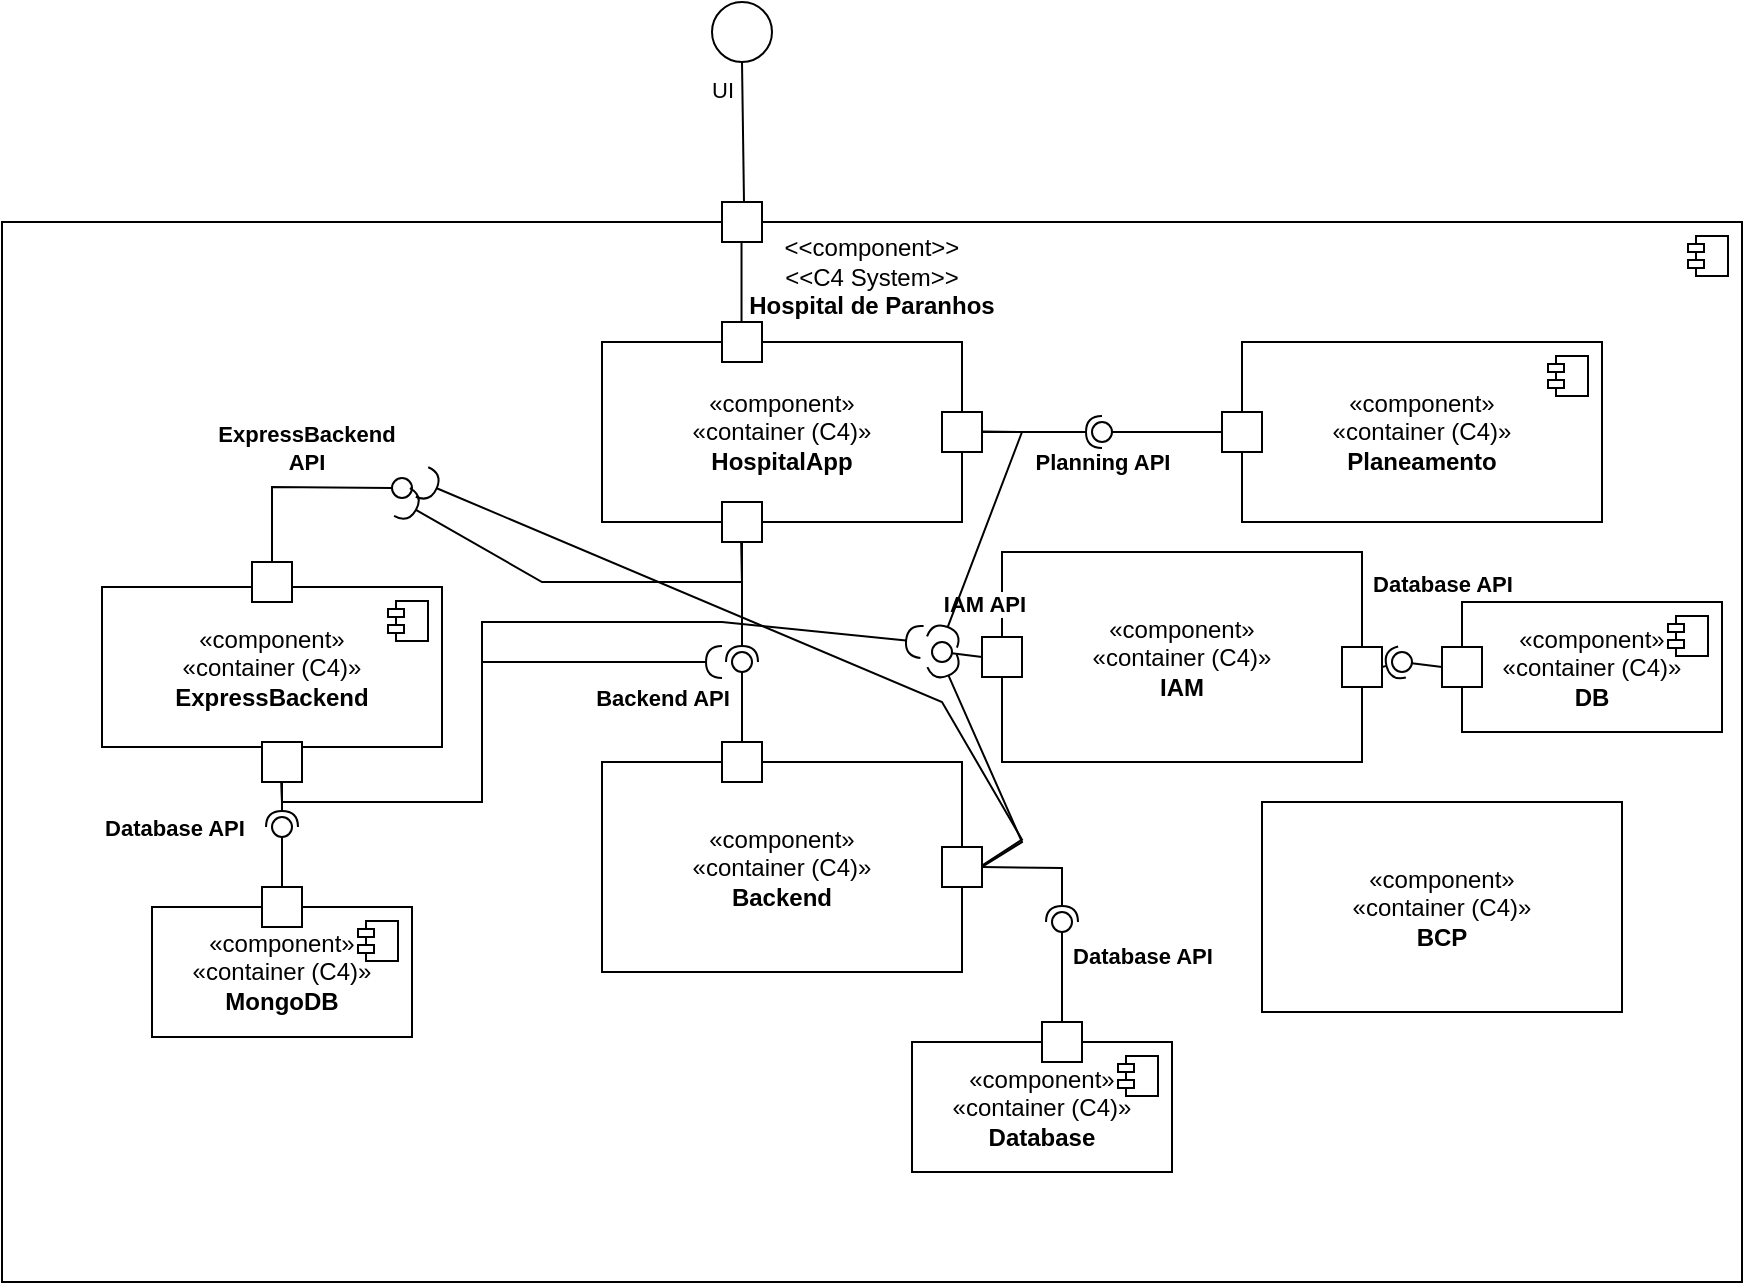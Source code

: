 <mxfile version="24.1.0" type="device">
  <diagram name="Página-1" id="HnM5bIwWVijFqjH4xQIT">
    <mxGraphModel dx="1996" dy="1364" grid="1" gridSize="10" guides="1" tooltips="1" connect="1" arrows="1" fold="1" page="1" pageScale="1" pageWidth="827" pageHeight="1169" math="0" shadow="0">
      <root>
        <mxCell id="0" />
        <mxCell id="1" parent="0" />
        <mxCell id="-QEYVNw1Sq_qMehAPY2h-3" value="&amp;lt;&amp;lt;component&amp;gt;&amp;gt;&lt;div&gt;&amp;lt;&amp;lt;C4 System&amp;gt;&amp;gt;&lt;br&gt;&lt;b&gt;Hospital de Paranhos&lt;/b&gt;&lt;/div&gt;&lt;div&gt;&lt;b&gt;&lt;br&gt;&lt;/b&gt;&lt;/div&gt;&lt;div&gt;&lt;b&gt;&lt;br&gt;&lt;/b&gt;&lt;/div&gt;&lt;div&gt;&lt;b&gt;&lt;br&gt;&lt;/b&gt;&lt;/div&gt;&lt;div&gt;&lt;b&gt;&lt;br&gt;&lt;/b&gt;&lt;/div&gt;&lt;div&gt;&lt;b&gt;&lt;br&gt;&lt;/b&gt;&lt;/div&gt;&lt;div&gt;&lt;b&gt;&lt;br&gt;&lt;/b&gt;&lt;/div&gt;&lt;div&gt;&lt;b&gt;&lt;br&gt;&lt;/b&gt;&lt;/div&gt;&lt;div&gt;&lt;b&gt;&lt;br&gt;&lt;/b&gt;&lt;/div&gt;&lt;div&gt;&lt;b&gt;&lt;br&gt;&lt;/b&gt;&lt;/div&gt;&lt;div&gt;&lt;b&gt;&lt;br&gt;&lt;/b&gt;&lt;/div&gt;&lt;div&gt;&lt;b&gt;&lt;br&gt;&lt;/b&gt;&lt;/div&gt;&lt;div&gt;&lt;b&gt;&lt;br&gt;&lt;/b&gt;&lt;/div&gt;&lt;div&gt;&lt;b&gt;&lt;br&gt;&lt;/b&gt;&lt;/div&gt;&lt;div&gt;&lt;b&gt;&lt;br&gt;&lt;/b&gt;&lt;/div&gt;&lt;div&gt;&lt;b&gt;&lt;br&gt;&lt;/b&gt;&lt;/div&gt;&lt;div&gt;&lt;b&gt;&lt;br&gt;&lt;/b&gt;&lt;/div&gt;&lt;div&gt;&lt;b&gt;&lt;br&gt;&lt;/b&gt;&lt;/div&gt;&lt;div&gt;&lt;b&gt;&lt;br&gt;&lt;/b&gt;&lt;/div&gt;&lt;div&gt;&lt;b&gt;&lt;br&gt;&lt;/b&gt;&lt;/div&gt;&lt;div&gt;&lt;b&gt;&lt;br&gt;&lt;/b&gt;&lt;/div&gt;&lt;div&gt;&lt;b&gt;&lt;br&gt;&lt;/b&gt;&lt;/div&gt;&lt;div&gt;&lt;b&gt;&lt;br&gt;&lt;/b&gt;&lt;/div&gt;&lt;div&gt;&lt;b&gt;&lt;br&gt;&lt;/b&gt;&lt;/div&gt;&lt;div&gt;&lt;b&gt;&lt;br&gt;&lt;/b&gt;&lt;/div&gt;&lt;div&gt;&lt;b&gt;&lt;br&gt;&lt;/b&gt;&lt;/div&gt;&lt;div&gt;&lt;b&gt;&lt;br&gt;&lt;/b&gt;&lt;/div&gt;&lt;div&gt;&lt;b&gt;&lt;br&gt;&lt;/b&gt;&lt;/div&gt;&lt;div&gt;&lt;b&gt;&lt;br&gt;&lt;/b&gt;&lt;/div&gt;&lt;div&gt;&lt;b&gt;&lt;br&gt;&lt;/b&gt;&lt;/div&gt;&lt;div&gt;&lt;b&gt;&lt;br&gt;&lt;/b&gt;&lt;/div&gt;&lt;div&gt;&lt;br&gt;&lt;/div&gt;&lt;div&gt;&lt;br&gt;&lt;/div&gt;&lt;div&gt;&lt;br&gt;&lt;/div&gt;" style="html=1;dropTarget=0;whiteSpace=wrap;" parent="1" vertex="1">
          <mxGeometry x="-20" y="280" width="870" height="530" as="geometry" />
        </mxCell>
        <mxCell id="-QEYVNw1Sq_qMehAPY2h-4" value="" style="shape=module;jettyWidth=8;jettyHeight=4;" parent="-QEYVNw1Sq_qMehAPY2h-3" vertex="1">
          <mxGeometry x="1" width="20" height="20" relative="1" as="geometry">
            <mxPoint x="-27" y="7" as="offset" />
          </mxGeometry>
        </mxCell>
        <mxCell id="-QEYVNw1Sq_qMehAPY2h-5" value="" style="verticalLabelPosition=bottom;verticalAlign=top;html=1;shape=mxgraph.basic.rect;fillColor2=none;strokeWidth=1;size=20;indent=5;" parent="1" vertex="1">
          <mxGeometry x="340" y="270" width="20" height="20" as="geometry" />
        </mxCell>
        <mxCell id="-QEYVNw1Sq_qMehAPY2h-6" value="" style="endArrow=none;html=1;rounded=0;exitX=0.488;exitY=0.015;exitDx=0;exitDy=0;exitPerimeter=0;entryX=0.488;entryY=1.026;entryDx=0;entryDy=0;entryPerimeter=0;" parent="1" source="-QEYVNw1Sq_qMehAPY2h-27" target="-QEYVNw1Sq_qMehAPY2h-5" edge="1">
          <mxGeometry width="50" height="50" relative="1" as="geometry">
            <mxPoint x="410" y="370" as="sourcePoint" />
            <mxPoint x="460" y="320" as="targetPoint" />
          </mxGeometry>
        </mxCell>
        <mxCell id="-QEYVNw1Sq_qMehAPY2h-7" value="" style="ellipse;whiteSpace=wrap;html=1;align=center;aspect=fixed;fillColor=none;strokeColor=none;resizable=0;perimeter=centerPerimeter;rotatable=0;allowArrows=0;points=[];outlineConnect=1;" parent="1" vertex="1">
          <mxGeometry x="370" y="390" width="10" height="10" as="geometry" />
        </mxCell>
        <mxCell id="-QEYVNw1Sq_qMehAPY2h-8" value="" style="ellipse;whiteSpace=wrap;html=1;aspect=fixed;" parent="1" vertex="1">
          <mxGeometry x="335" y="170" width="30" height="30" as="geometry" />
        </mxCell>
        <mxCell id="-QEYVNw1Sq_qMehAPY2h-9" value="" style="endArrow=none;html=1;rounded=0;entryX=0.5;entryY=1;entryDx=0;entryDy=0;exitX=0.55;exitY=0.011;exitDx=0;exitDy=0;exitPerimeter=0;" parent="1" source="-QEYVNw1Sq_qMehAPY2h-5" target="-QEYVNw1Sq_qMehAPY2h-8" edge="1">
          <mxGeometry width="50" height="50" relative="1" as="geometry">
            <mxPoint x="320" y="280" as="sourcePoint" />
            <mxPoint x="370" y="230" as="targetPoint" />
          </mxGeometry>
        </mxCell>
        <mxCell id="-QEYVNw1Sq_qMehAPY2h-10" value="UI" style="edgeLabel;html=1;align=center;verticalAlign=middle;resizable=0;points=[];" parent="-QEYVNw1Sq_qMehAPY2h-9" vertex="1" connectable="0">
          <mxGeometry x="0.73" y="1" relative="1" as="geometry">
            <mxPoint x="-9" y="4" as="offset" />
          </mxGeometry>
        </mxCell>
        <mxCell id="-QEYVNw1Sq_qMehAPY2h-11" value="«component»&lt;div&gt;«container (C4)»&lt;br&gt;&lt;b&gt;Planeamento&lt;/b&gt;&lt;/div&gt;" style="html=1;dropTarget=0;whiteSpace=wrap;" parent="1" vertex="1">
          <mxGeometry x="600" y="340" width="180" height="90" as="geometry" />
        </mxCell>
        <mxCell id="-QEYVNw1Sq_qMehAPY2h-12" value="" style="shape=module;jettyWidth=8;jettyHeight=4;" parent="-QEYVNw1Sq_qMehAPY2h-11" vertex="1">
          <mxGeometry x="1" width="20" height="20" relative="1" as="geometry">
            <mxPoint x="-27" y="7" as="offset" />
          </mxGeometry>
        </mxCell>
        <mxCell id="-QEYVNw1Sq_qMehAPY2h-13" value="«component»&lt;div&gt;«container (C4)»&lt;br&gt;&lt;b&gt;HospitalApp&lt;/b&gt;&lt;/div&gt;" style="html=1;dropTarget=0;whiteSpace=wrap;" parent="1" vertex="1">
          <mxGeometry x="280" y="340" width="180" height="90" as="geometry" />
        </mxCell>
        <mxCell id="-QEYVNw1Sq_qMehAPY2h-27" value="" style="verticalLabelPosition=bottom;verticalAlign=top;html=1;shape=mxgraph.basic.rect;fillColor2=none;strokeWidth=1;size=20;indent=5;" parent="1" vertex="1">
          <mxGeometry x="340" y="330" width="20" height="20" as="geometry" />
        </mxCell>
        <mxCell id="-QEYVNw1Sq_qMehAPY2h-28" value="«component»&lt;br&gt;«container (C4)»&lt;div&gt;&lt;b&gt;Backend&lt;/b&gt;&lt;/div&gt;" style="rounded=0;whiteSpace=wrap;html=1;" parent="1" vertex="1">
          <mxGeometry x="280" y="550" width="180" height="105" as="geometry" />
        </mxCell>
        <mxCell id="-QEYVNw1Sq_qMehAPY2h-38" value="«component»&lt;br&gt;«container (C4)»&lt;div&gt;&lt;b&gt;BCP&lt;/b&gt;&lt;/div&gt;" style="rounded=0;whiteSpace=wrap;html=1;" parent="1" vertex="1">
          <mxGeometry x="610" y="570" width="180" height="105" as="geometry" />
        </mxCell>
        <mxCell id="-QEYVNw1Sq_qMehAPY2h-43" value="" style="rounded=0;orthogonalLoop=1;jettySize=auto;html=1;endArrow=halfCircle;endFill=0;endSize=6;strokeWidth=1;sketch=0;exitX=0.5;exitY=1;exitDx=0;exitDy=0;" parent="1" source="-QEYVNw1Sq_qMehAPY2h-47" edge="1">
          <mxGeometry relative="1" as="geometry">
            <mxPoint x="360.0" y="487.16" as="sourcePoint" />
            <mxPoint x="350" y="500" as="targetPoint" />
          </mxGeometry>
        </mxCell>
        <mxCell id="-QEYVNw1Sq_qMehAPY2h-44" value="" style="rounded=0;orthogonalLoop=1;jettySize=auto;html=1;endArrow=oval;endFill=0;sketch=0;sourcePerimeterSpacing=0;targetPerimeterSpacing=0;endSize=10;exitX=0.5;exitY=0;exitDx=0;exitDy=0;" parent="1" source="-QEYVNw1Sq_qMehAPY2h-46" edge="1">
          <mxGeometry relative="1" as="geometry">
            <mxPoint x="380.0" y="551.54" as="sourcePoint" />
            <mxPoint x="350" y="500" as="targetPoint" />
          </mxGeometry>
        </mxCell>
        <mxCell id="-QEYVNw1Sq_qMehAPY2h-56" value="&lt;b&gt;Backend API&lt;/b&gt;" style="edgeLabel;html=1;align=center;verticalAlign=middle;resizable=0;points=[];" parent="-QEYVNw1Sq_qMehAPY2h-44" vertex="1" connectable="0">
          <mxGeometry x="0.817" y="3" relative="1" as="geometry">
            <mxPoint x="-37" y="14" as="offset" />
          </mxGeometry>
        </mxCell>
        <mxCell id="-QEYVNw1Sq_qMehAPY2h-45" value="" style="ellipse;whiteSpace=wrap;html=1;align=center;aspect=fixed;fillColor=none;strokeColor=none;resizable=0;perimeter=centerPerimeter;rotatable=0;allowArrows=0;points=[];outlineConnect=1;" parent="1" vertex="1">
          <mxGeometry x="435" y="420" width="10" height="10" as="geometry" />
        </mxCell>
        <mxCell id="-QEYVNw1Sq_qMehAPY2h-46" value="" style="rounded=0;whiteSpace=wrap;html=1;" parent="1" vertex="1">
          <mxGeometry x="340" y="540" width="20" height="20" as="geometry" />
        </mxCell>
        <mxCell id="-QEYVNw1Sq_qMehAPY2h-47" value="" style="rounded=0;whiteSpace=wrap;html=1;" parent="1" vertex="1">
          <mxGeometry x="340" y="420" width="20" height="20" as="geometry" />
        </mxCell>
        <mxCell id="-QEYVNw1Sq_qMehAPY2h-48" value="" style="rounded=0;whiteSpace=wrap;html=1;" parent="1" vertex="1">
          <mxGeometry x="450" y="375" width="20" height="20" as="geometry" />
        </mxCell>
        <mxCell id="-QEYVNw1Sq_qMehAPY2h-49" value="" style="rounded=0;whiteSpace=wrap;html=1;" parent="1" vertex="1">
          <mxGeometry x="590" y="375" width="20" height="20" as="geometry" />
        </mxCell>
        <mxCell id="-QEYVNw1Sq_qMehAPY2h-57" value="" style="rounded=0;orthogonalLoop=1;jettySize=auto;html=1;endArrow=halfCircle;endFill=0;endSize=6;strokeWidth=1;sketch=0;exitX=1;exitY=0.5;exitDx=0;exitDy=0;" parent="1" source="-QEYVNw1Sq_qMehAPY2h-48" edge="1">
          <mxGeometry relative="1" as="geometry">
            <mxPoint x="470" y="380" as="sourcePoint" />
            <mxPoint x="530" y="385" as="targetPoint" />
          </mxGeometry>
        </mxCell>
        <mxCell id="-QEYVNw1Sq_qMehAPY2h-58" value="" style="rounded=0;orthogonalLoop=1;jettySize=auto;html=1;endArrow=oval;endFill=0;sketch=0;sourcePerimeterSpacing=0;targetPerimeterSpacing=0;endSize=10;exitX=0;exitY=0.5;exitDx=0;exitDy=0;" parent="1" source="-QEYVNw1Sq_qMehAPY2h-49" edge="1">
          <mxGeometry relative="1" as="geometry">
            <mxPoint x="510" y="460" as="sourcePoint" />
            <mxPoint x="530" y="385" as="targetPoint" />
          </mxGeometry>
        </mxCell>
        <mxCell id="-QEYVNw1Sq_qMehAPY2h-59" value="&lt;b&gt;Planning API&lt;/b&gt;" style="edgeLabel;html=1;align=center;verticalAlign=middle;resizable=0;points=[];" parent="-QEYVNw1Sq_qMehAPY2h-58" vertex="1" connectable="0">
          <mxGeometry x="0.817" y="3" relative="1" as="geometry">
            <mxPoint x="-6" y="12" as="offset" />
          </mxGeometry>
        </mxCell>
        <mxCell id="muBcWbhCH78BwWUGCT8C-1" value="«component»&lt;div&gt;«container (C4)»&lt;br&gt;&lt;b&gt;Database&lt;/b&gt;&lt;/div&gt;" style="html=1;dropTarget=0;whiteSpace=wrap;" parent="1" vertex="1">
          <mxGeometry x="435" y="690" width="130" height="65" as="geometry" />
        </mxCell>
        <mxCell id="muBcWbhCH78BwWUGCT8C-2" value="" style="shape=module;jettyWidth=8;jettyHeight=4;" parent="muBcWbhCH78BwWUGCT8C-1" vertex="1">
          <mxGeometry x="1" width="20" height="20" relative="1" as="geometry">
            <mxPoint x="-27" y="7" as="offset" />
          </mxGeometry>
        </mxCell>
        <mxCell id="muBcWbhCH78BwWUGCT8C-9" value="" style="rounded=0;whiteSpace=wrap;html=1;" parent="1" vertex="1">
          <mxGeometry x="450" y="592.5" width="20" height="20" as="geometry" />
        </mxCell>
        <mxCell id="muBcWbhCH78BwWUGCT8C-10" value="" style="rounded=0;whiteSpace=wrap;html=1;" parent="1" vertex="1">
          <mxGeometry x="500" y="680" width="20" height="20" as="geometry" />
        </mxCell>
        <mxCell id="muBcWbhCH78BwWUGCT8C-11" value="" style="rounded=0;orthogonalLoop=1;jettySize=auto;html=1;endArrow=halfCircle;endFill=0;endSize=6;strokeWidth=1;sketch=0;exitX=1;exitY=0.5;exitDx=0;exitDy=0;" parent="1" source="muBcWbhCH78BwWUGCT8C-9" edge="1">
          <mxGeometry relative="1" as="geometry">
            <mxPoint x="480" y="395" as="sourcePoint" />
            <mxPoint x="510" y="630" as="targetPoint" />
            <Array as="points">
              <mxPoint x="510" y="603" />
            </Array>
          </mxGeometry>
        </mxCell>
        <mxCell id="muBcWbhCH78BwWUGCT8C-12" value="" style="rounded=0;orthogonalLoop=1;jettySize=auto;html=1;endArrow=oval;endFill=0;sketch=0;sourcePerimeterSpacing=0;targetPerimeterSpacing=0;endSize=10;exitX=0.5;exitY=0;exitDx=0;exitDy=0;" parent="1" source="muBcWbhCH78BwWUGCT8C-10" edge="1">
          <mxGeometry relative="1" as="geometry">
            <mxPoint x="600" y="395" as="sourcePoint" />
            <mxPoint x="510" y="630" as="targetPoint" />
          </mxGeometry>
        </mxCell>
        <mxCell id="muBcWbhCH78BwWUGCT8C-13" value="&lt;b&gt;Database API&lt;/b&gt;" style="edgeLabel;html=1;align=center;verticalAlign=middle;resizable=0;points=[];" parent="muBcWbhCH78BwWUGCT8C-12" vertex="1" connectable="0">
          <mxGeometry x="0.817" y="3" relative="1" as="geometry">
            <mxPoint x="43" y="12" as="offset" />
          </mxGeometry>
        </mxCell>
        <mxCell id="Vj7ZxmTKHOAd4YX_Qh6m-1" value="«component»&lt;div&gt;«container (C4)»&lt;br&gt;&lt;b&gt;ExpressBackend&lt;/b&gt;&lt;/div&gt;" style="html=1;dropTarget=0;whiteSpace=wrap;" parent="1" vertex="1">
          <mxGeometry x="30" y="462.5" width="170" height="80" as="geometry" />
        </mxCell>
        <mxCell id="Vj7ZxmTKHOAd4YX_Qh6m-2" value="" style="shape=module;jettyWidth=8;jettyHeight=4;" parent="Vj7ZxmTKHOAd4YX_Qh6m-1" vertex="1">
          <mxGeometry x="1" width="20" height="20" relative="1" as="geometry">
            <mxPoint x="-27" y="7" as="offset" />
          </mxGeometry>
        </mxCell>
        <mxCell id="Vj7ZxmTKHOAd4YX_Qh6m-3" value="«component»&lt;div&gt;«container (C4)»&lt;br&gt;&lt;b&gt;MongoDB&lt;/b&gt;&lt;/div&gt;" style="html=1;dropTarget=0;whiteSpace=wrap;" parent="1" vertex="1">
          <mxGeometry x="55" y="622.5" width="130" height="65" as="geometry" />
        </mxCell>
        <mxCell id="Vj7ZxmTKHOAd4YX_Qh6m-4" value="" style="shape=module;jettyWidth=8;jettyHeight=4;" parent="Vj7ZxmTKHOAd4YX_Qh6m-3" vertex="1">
          <mxGeometry x="1" width="20" height="20" relative="1" as="geometry">
            <mxPoint x="-27" y="7" as="offset" />
          </mxGeometry>
        </mxCell>
        <mxCell id="Vj7ZxmTKHOAd4YX_Qh6m-5" value="" style="rounded=0;whiteSpace=wrap;html=1;" parent="1" vertex="1">
          <mxGeometry x="110" y="612.5" width="20" height="20" as="geometry" />
        </mxCell>
        <mxCell id="Vj7ZxmTKHOAd4YX_Qh6m-6" value="" style="rounded=0;orthogonalLoop=1;jettySize=auto;html=1;endArrow=halfCircle;endFill=0;endSize=6;strokeWidth=1;sketch=0;exitX=0.5;exitY=1;exitDx=0;exitDy=0;" parent="1" edge="1">
          <mxGeometry relative="1" as="geometry">
            <mxPoint x="120" y="552.5" as="sourcePoint" />
            <mxPoint x="120" y="582.5" as="targetPoint" />
          </mxGeometry>
        </mxCell>
        <mxCell id="Vj7ZxmTKHOAd4YX_Qh6m-7" value="" style="rounded=0;orthogonalLoop=1;jettySize=auto;html=1;endArrow=oval;endFill=0;sketch=0;sourcePerimeterSpacing=0;targetPerimeterSpacing=0;endSize=10;exitX=0.5;exitY=0;exitDx=0;exitDy=0;" parent="1" source="Vj7ZxmTKHOAd4YX_Qh6m-5" edge="1">
          <mxGeometry relative="1" as="geometry">
            <mxPoint x="316" y="382.5" as="sourcePoint" />
            <mxPoint x="120" y="582.5" as="targetPoint" />
          </mxGeometry>
        </mxCell>
        <mxCell id="Vj7ZxmTKHOAd4YX_Qh6m-8" value="&lt;b&gt;Database API&lt;/b&gt;" style="edgeLabel;html=1;align=center;verticalAlign=middle;resizable=0;points=[];" parent="Vj7ZxmTKHOAd4YX_Qh6m-7" vertex="1" connectable="0">
          <mxGeometry x="0.748" relative="1" as="geometry">
            <mxPoint x="-54" y="-4" as="offset" />
          </mxGeometry>
        </mxCell>
        <mxCell id="Vj7ZxmTKHOAd4YX_Qh6m-9" value="" style="rounded=0;orthogonalLoop=1;jettySize=auto;html=1;endArrow=oval;endFill=0;sketch=0;sourcePerimeterSpacing=0;targetPerimeterSpacing=0;endSize=10;exitX=0.5;exitY=0;exitDx=0;exitDy=0;" parent="1" edge="1">
          <mxGeometry relative="1" as="geometry">
            <mxPoint x="115" y="452.5" as="sourcePoint" />
            <mxPoint x="180" y="413" as="targetPoint" />
            <Array as="points">
              <mxPoint x="115" y="412.5" />
            </Array>
          </mxGeometry>
        </mxCell>
        <mxCell id="Vj7ZxmTKHOAd4YX_Qh6m-10" value="&lt;b&gt;ExpressBackend&lt;/b&gt;&lt;div&gt;&lt;b&gt;API&lt;/b&gt;&lt;/div&gt;" style="edgeLabel;html=1;align=center;verticalAlign=middle;resizable=0;points=[];" parent="Vj7ZxmTKHOAd4YX_Qh6m-9" vertex="1" connectable="0">
          <mxGeometry x="0.748" relative="1" as="geometry">
            <mxPoint x="-35" y="-20" as="offset" />
          </mxGeometry>
        </mxCell>
        <mxCell id="Vj7ZxmTKHOAd4YX_Qh6m-11" value="" style="rounded=0;whiteSpace=wrap;html=1;" parent="1" vertex="1">
          <mxGeometry x="110" y="540" width="20" height="20" as="geometry" />
        </mxCell>
        <mxCell id="Vj7ZxmTKHOAd4YX_Qh6m-12" value="" style="rounded=0;whiteSpace=wrap;html=1;" parent="1" vertex="1">
          <mxGeometry x="105" y="450" width="20" height="20" as="geometry" />
        </mxCell>
        <mxCell id="Vj7ZxmTKHOAd4YX_Qh6m-14" value="" style="rounded=0;orthogonalLoop=1;jettySize=auto;html=1;endArrow=halfCircle;endFill=0;endSize=6;strokeWidth=1;sketch=0;exitX=0.5;exitY=1;exitDx=0;exitDy=0;" parent="1" edge="1">
          <mxGeometry relative="1" as="geometry">
            <mxPoint x="349.58" y="440" as="sourcePoint" />
            <mxPoint x="180" y="420" as="targetPoint" />
            <Array as="points">
              <mxPoint x="350" y="460" />
              <mxPoint x="250" y="460" />
            </Array>
          </mxGeometry>
        </mxCell>
        <mxCell id="Vj7ZxmTKHOAd4YX_Qh6m-15" value="" style="rounded=0;orthogonalLoop=1;jettySize=auto;html=1;endArrow=halfCircle;endFill=0;endSize=6;strokeWidth=1;sketch=0;exitX=0.5;exitY=1;exitDx=0;exitDy=0;" parent="1" edge="1">
          <mxGeometry relative="1" as="geometry">
            <mxPoint x="119.75" y="560" as="sourcePoint" />
            <mxPoint x="340" y="500" as="targetPoint" />
            <Array as="points">
              <mxPoint x="120" y="570" />
              <mxPoint x="220" y="570" />
              <mxPoint x="220" y="500" />
            </Array>
          </mxGeometry>
        </mxCell>
        <mxCell id="Vj7ZxmTKHOAd4YX_Qh6m-16" value="«component»&lt;br&gt;«container (C4)»&lt;div&gt;&lt;b&gt;IAM&lt;/b&gt;&lt;/div&gt;" style="rounded=0;whiteSpace=wrap;html=1;" parent="1" vertex="1">
          <mxGeometry x="480" y="445" width="180" height="105" as="geometry" />
        </mxCell>
        <mxCell id="Vj7ZxmTKHOAd4YX_Qh6m-17" value="«component»&lt;div&gt;«container (C4)»&lt;br&gt;&lt;b&gt;DB&lt;/b&gt;&lt;/div&gt;" style="html=1;dropTarget=0;whiteSpace=wrap;" parent="1" vertex="1">
          <mxGeometry x="710" y="470" width="130" height="65" as="geometry" />
        </mxCell>
        <mxCell id="Vj7ZxmTKHOAd4YX_Qh6m-18" value="" style="shape=module;jettyWidth=8;jettyHeight=4;" parent="Vj7ZxmTKHOAd4YX_Qh6m-17" vertex="1">
          <mxGeometry x="1" width="20" height="20" relative="1" as="geometry">
            <mxPoint x="-27" y="7" as="offset" />
          </mxGeometry>
        </mxCell>
        <mxCell id="Vj7ZxmTKHOAd4YX_Qh6m-19" value="" style="rounded=0;whiteSpace=wrap;html=1;" parent="1" vertex="1">
          <mxGeometry x="700" y="492.5" width="20" height="20" as="geometry" />
        </mxCell>
        <mxCell id="Vj7ZxmTKHOAd4YX_Qh6m-20" value="" style="rounded=0;orthogonalLoop=1;jettySize=auto;html=1;endArrow=halfCircle;endFill=0;endSize=6;strokeWidth=1;sketch=0;exitX=1;exitY=0.5;exitDx=0;exitDy=0;" parent="1" source="Vj7ZxmTKHOAd4YX_Qh6m-23" edge="1">
          <mxGeometry relative="1" as="geometry">
            <mxPoint x="670" y="482.5" as="sourcePoint" />
            <mxPoint x="680" y="500" as="targetPoint" />
          </mxGeometry>
        </mxCell>
        <mxCell id="Vj7ZxmTKHOAd4YX_Qh6m-21" value="" style="rounded=0;orthogonalLoop=1;jettySize=auto;html=1;endArrow=oval;endFill=0;sketch=0;sourcePerimeterSpacing=0;targetPerimeterSpacing=0;endSize=10;exitX=0;exitY=0.5;exitDx=0;exitDy=0;" parent="1" source="Vj7ZxmTKHOAd4YX_Qh6m-19" edge="1">
          <mxGeometry relative="1" as="geometry">
            <mxPoint x="695" y="503.75" as="sourcePoint" />
            <mxPoint x="680" y="500" as="targetPoint" />
          </mxGeometry>
        </mxCell>
        <mxCell id="Vj7ZxmTKHOAd4YX_Qh6m-22" value="&lt;b&gt;Database API&lt;/b&gt;" style="edgeLabel;html=1;align=center;verticalAlign=middle;resizable=0;points=[];" parent="Vj7ZxmTKHOAd4YX_Qh6m-21" vertex="1" connectable="0">
          <mxGeometry x="0.748" relative="1" as="geometry">
            <mxPoint x="17" y="-40" as="offset" />
          </mxGeometry>
        </mxCell>
        <mxCell id="Vj7ZxmTKHOAd4YX_Qh6m-23" value="" style="rounded=0;whiteSpace=wrap;html=1;" parent="1" vertex="1">
          <mxGeometry x="650" y="492.5" width="20" height="20" as="geometry" />
        </mxCell>
        <mxCell id="Vj7ZxmTKHOAd4YX_Qh6m-24" value="" style="rounded=0;whiteSpace=wrap;html=1;" parent="1" vertex="1">
          <mxGeometry x="470" y="487.5" width="20" height="20" as="geometry" />
        </mxCell>
        <mxCell id="Vj7ZxmTKHOAd4YX_Qh6m-25" value="" style="rounded=0;orthogonalLoop=1;jettySize=auto;html=1;endArrow=oval;endFill=0;sketch=0;sourcePerimeterSpacing=0;targetPerimeterSpacing=0;endSize=10;exitX=0;exitY=0.5;exitDx=0;exitDy=0;" parent="1" source="Vj7ZxmTKHOAd4YX_Qh6m-24" edge="1">
          <mxGeometry relative="1" as="geometry">
            <mxPoint x="465" y="498.75" as="sourcePoint" />
            <mxPoint x="450" y="495" as="targetPoint" />
          </mxGeometry>
        </mxCell>
        <mxCell id="Vj7ZxmTKHOAd4YX_Qh6m-26" value="&lt;b&gt;IAM API&lt;/b&gt;" style="edgeLabel;html=1;align=center;verticalAlign=middle;resizable=0;points=[];" parent="Vj7ZxmTKHOAd4YX_Qh6m-25" vertex="1" connectable="0">
          <mxGeometry x="0.748" relative="1" as="geometry">
            <mxPoint x="18" y="-25" as="offset" />
          </mxGeometry>
        </mxCell>
        <mxCell id="Vj7ZxmTKHOAd4YX_Qh6m-27" value="" style="rounded=0;orthogonalLoop=1;jettySize=auto;html=1;endArrow=halfCircle;endFill=0;endSize=6;strokeWidth=1;sketch=0;exitX=0.5;exitY=1;exitDx=0;exitDy=0;" parent="1" edge="1">
          <mxGeometry relative="1" as="geometry">
            <mxPoint x="119.75" y="560" as="sourcePoint" />
            <mxPoint x="440" y="490" as="targetPoint" />
            <Array as="points">
              <mxPoint x="120" y="570" />
              <mxPoint x="220" y="570" />
              <mxPoint x="220" y="480" />
              <mxPoint x="340" y="480" />
            </Array>
          </mxGeometry>
        </mxCell>
        <mxCell id="Vj7ZxmTKHOAd4YX_Qh6m-28" value="" style="rounded=0;orthogonalLoop=1;jettySize=auto;html=1;endArrow=halfCircle;endFill=0;endSize=6;strokeWidth=1;sketch=0;exitX=1;exitY=0.5;exitDx=0;exitDy=0;" parent="1" source="muBcWbhCH78BwWUGCT8C-9" edge="1">
          <mxGeometry relative="1" as="geometry">
            <mxPoint x="470" y="605.5" as="sourcePoint" />
            <mxPoint x="450" y="499.379" as="targetPoint" />
            <Array as="points">
              <mxPoint x="490" y="590" />
            </Array>
          </mxGeometry>
        </mxCell>
        <mxCell id="Vj7ZxmTKHOAd4YX_Qh6m-29" value="" style="rounded=0;orthogonalLoop=1;jettySize=auto;html=1;endArrow=halfCircle;endFill=0;endSize=6;strokeWidth=1;sketch=0;exitX=1;exitY=0.5;exitDx=0;exitDy=0;" parent="1" edge="1">
          <mxGeometry relative="1" as="geometry">
            <mxPoint x="470" y="384.74" as="sourcePoint" />
            <mxPoint x="450" y="490" as="targetPoint" />
            <Array as="points">
              <mxPoint x="490" y="385" />
            </Array>
          </mxGeometry>
        </mxCell>
        <mxCell id="Vj7ZxmTKHOAd4YX_Qh6m-31" value="" style="rounded=0;orthogonalLoop=1;jettySize=auto;html=1;endArrow=halfCircle;endFill=0;endSize=6;strokeWidth=1;sketch=0;exitX=1;exitY=0.5;exitDx=0;exitDy=0;" parent="1" edge="1">
          <mxGeometry relative="1" as="geometry">
            <mxPoint x="470" y="601.81" as="sourcePoint" />
            <mxPoint x="190" y="410" as="targetPoint" />
            <Array as="points">
              <mxPoint x="490" y="588.81" />
              <mxPoint x="450" y="520" />
            </Array>
          </mxGeometry>
        </mxCell>
      </root>
    </mxGraphModel>
  </diagram>
</mxfile>
